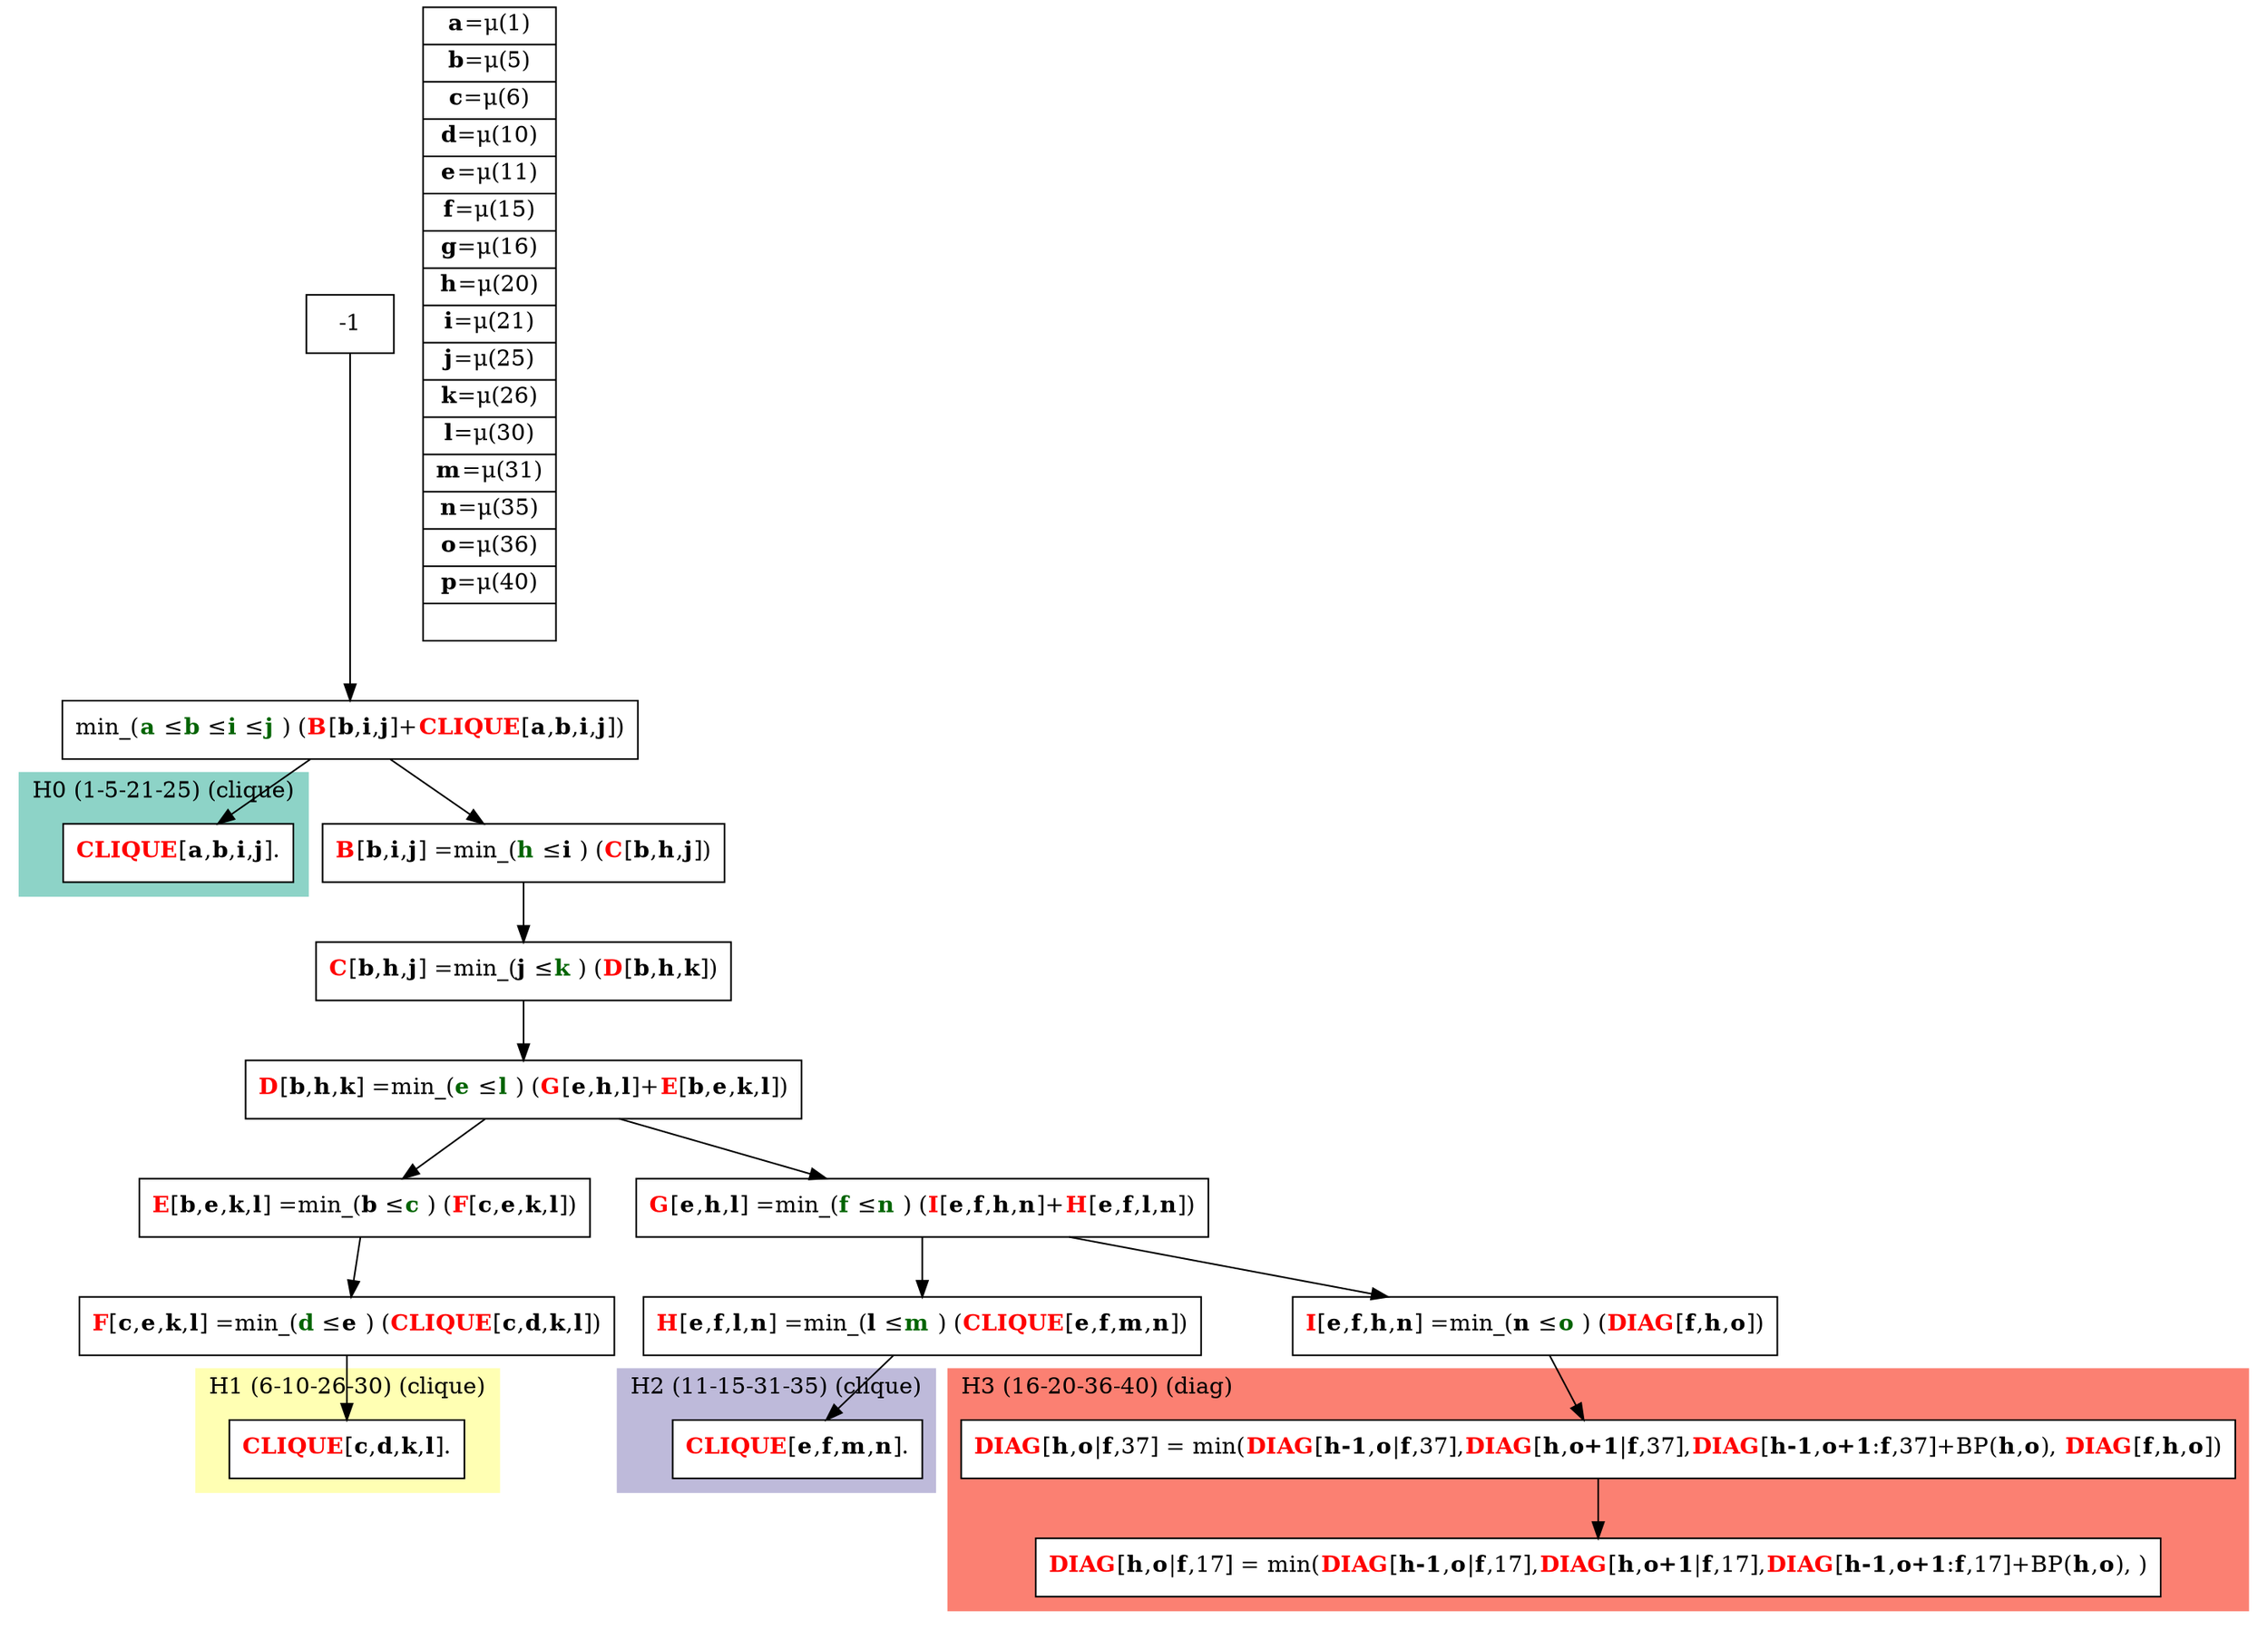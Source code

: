 digraph G {
    node [shape=box];
    subgraph cluster0 {
        node [style=filled,fillcolor=white];
        labeljust="l";
        style=filled;
        color="#8DD3C7";
        H0_0;
        label="H0 (1-5-21-25) (clique)";
    }
    subgraph cluster1 {
        node [style=filled,fillcolor=white];
        labeljust="l";
        style=filled;
        color="#FFFFB3";
        H1_0;
        label="H1 (6-10-26-30) (clique)";
    }
    subgraph cluster2 {
        node [style=filled,fillcolor=white];
        labeljust="l";
        style=filled;
        color="#BEBADA";
        H2_0;
        label="H2 (11-15-31-35) (clique)";
    }
    subgraph cluster3 {
        node [style=filled,fillcolor=white];
        labeljust="l";
        style=filled;
        color="#FB8072";
        H3_7 -> H3_0;
        label="H3 (16-20-36-40) (diag)";
    }
     1 [shape=record,label= <{min_(<FONT COLOR="DARKGREEN"><b>a</b></FONT> &le;<FONT COLOR="DARKGREEN"><b>b</b></FONT> &le;<FONT COLOR="DARKGREEN"><b>i</b></FONT> &le;<FONT COLOR="DARKGREEN"><b>j</b></FONT> ) (<FONT COLOR="RED"><b>B</b></FONT>[<b>b</b>,<b>i</b>,<b>j</b>]+<FONT COLOR="RED"><b>CLIQUE</b></FONT>[<b>a</b>,<b>b</b>,<b>i</b>,<b>j</b>])}> ];
     -1  ->  1;
     H0_0 [shape=record,label= <{<FONT COLOR="RED"><b>CLIQUE</b></FONT>[<b>a</b>,<b>b</b>,<b>i</b>,<b>j</b>].}> ];
     1  ->  H0_0;
     28 [shape=record,label= <{<FONT COLOR="RED"><b>B</b></FONT>[<b>b</b>,<b>i</b>,<b>j</b>] =min_(<FONT COLOR="DARKGREEN"><b>h</b></FONT> &le;<b>i</b> ) (<FONT COLOR="RED"><b>C</b></FONT>[<b>b</b>,<b>h</b>,<b>j</b>])}> ];
     1  ->  28;
     27 [shape=record,label= <{<FONT COLOR="RED"><b>C</b></FONT>[<b>b</b>,<b>h</b>,<b>j</b>] =min_(<b>j</b> &le;<FONT COLOR="DARKGREEN"><b>k</b></FONT> ) (<FONT COLOR="RED"><b>D</b></FONT>[<b>b</b>,<b>h</b>,<b>k</b>])}> ];
     28  ->  27;
     17 [shape=record,label= <{<FONT COLOR="RED"><b>D</b></FONT>[<b>b</b>,<b>h</b>,<b>k</b>] =min_(<FONT COLOR="DARKGREEN"><b>e</b></FONT> &le;<FONT COLOR="DARKGREEN"><b>l</b></FONT> ) (<FONT COLOR="RED"><b>G</b></FONT>[<b>e</b>,<b>h</b>,<b>l</b>]+<FONT COLOR="RED"><b>E</b></FONT>[<b>b</b>,<b>e</b>,<b>k</b>,<b>l</b>])}> ];
     27  ->  17;
     9 [shape=record,label= <{<FONT COLOR="RED"><b>E</b></FONT>[<b>b</b>,<b>e</b>,<b>k</b>,<b>l</b>] =min_(<b>b</b> &le;<FONT COLOR="DARKGREEN"><b>c</b></FONT> ) (<FONT COLOR="RED"><b>F</b></FONT>[<b>c</b>,<b>e</b>,<b>k</b>,<b>l</b>])}> ];
     17  ->  9;
     10 [shape=record,label= <{<FONT COLOR="RED"><b>F</b></FONT>[<b>c</b>,<b>e</b>,<b>k</b>,<b>l</b>] =min_(<FONT COLOR="DARKGREEN"><b>d</b></FONT> &le;<b>e</b> ) (<FONT COLOR="RED"><b>CLIQUE</b></FONT>[<b>c</b>,<b>d</b>,<b>k</b>,<b>l</b>])}> ];
     9  ->  10;
     H1_0 [shape=record,label= <{<FONT COLOR="RED"><b>CLIQUE</b></FONT>[<b>c</b>,<b>d</b>,<b>k</b>,<b>l</b>].}> ];
     10  ->  H1_0;
     18 [shape=record,label= <{<FONT COLOR="RED"><b>G</b></FONT>[<b>e</b>,<b>h</b>,<b>l</b>] =min_(<FONT COLOR="DARKGREEN"><b>f</b></FONT> &le;<FONT COLOR="DARKGREEN"><b>n</b></FONT> ) (<FONT COLOR="RED"><b>I</b></FONT>[<b>e</b>,<b>f</b>,<b>h</b>,<b>n</b>]+<FONT COLOR="RED"><b>H</b></FONT>[<b>e</b>,<b>f</b>,<b>l</b>,<b>n</b>])}> ];
     17  ->  18;
     19 [shape=record,label= <{<FONT COLOR="RED"><b>H</b></FONT>[<b>e</b>,<b>f</b>,<b>l</b>,<b>n</b>] =min_(<b>l</b> &le;<FONT COLOR="DARKGREEN"><b>m</b></FONT> ) (<FONT COLOR="RED"><b>CLIQUE</b></FONT>[<b>e</b>,<b>f</b>,<b>m</b>,<b>n</b>])}> ];
     18  ->  19;
     H2_0 [shape=record,label= <{<FONT COLOR="RED"><b>CLIQUE</b></FONT>[<b>e</b>,<b>f</b>,<b>m</b>,<b>n</b>].}> ];
     19  ->  H2_0;
     25 [shape=record,label= <{<FONT COLOR="RED"><b>I</b></FONT>[<b>e</b>,<b>f</b>,<b>h</b>,<b>n</b>] =min_(<b>n</b> &le;<FONT COLOR="DARKGREEN"><b>o</b></FONT> ) (<FONT COLOR="RED"><b>DIAG</b></FONT>[<b>f</b>,<b>h</b>,<b>o</b>])}> ];
     18  ->  25;
     H3_7 [shape=record,label= <{<FONT COLOR="RED"><b>DIAG</b></FONT>[<b>h</b>,<b>o</b>\|<b>f</b>,37] = min(<FONT COLOR="RED"><b>DIAG</b></FONT>[<b>h-1</b>,<b>o</b>\|<b>f</b>,37],<FONT COLOR="RED"><b>DIAG</b></FONT>[<b>h</b>,<b>o+1</b>\|<b>f</b>,37],<FONT COLOR="RED"><b>DIAG</b></FONT>[<b>h-1</b>,<b>o+1</b>:<b>f</b>,37]+BP(<b>h</b>,<b>o</b>), <FONT COLOR="RED"><b>DIAG</b></FONT>[<b>f</b>,<b>h</b>,<b>o</b>])}> ];
     25  ->  H3_7;
     H3_0 [shape=record,label= <{<FONT COLOR="RED"><b>DIAG</b></FONT>[<b>h</b>,<b>o</b>\|<b>f</b>,17] = min(<FONT COLOR="RED"><b>DIAG</b></FONT>[<b>h-1</b>,<b>o</b>\|<b>f</b>,17],<FONT COLOR="RED"><b>DIAG</b></FONT>[<b>h</b>,<b>o+1</b>\|<b>f</b>,17],<FONT COLOR="RED"><b>DIAG</b></FONT>[<b>h-1</b>,<b>o+1</b>:<b>f</b>,17]+BP(<b>h</b>,<b>o</b>), )}> ];
    labels [shape=record,label= <{<b>a</b>=&#956;(1) | <b>b</b>=&#956;(5) | <b>c</b>=&#956;(6) | <b>d</b>=&#956;(10) | <b>e</b>=&#956;(11) | <b>f</b>=&#956;(15) | <b>g</b>=&#956;(16) | <b>h</b>=&#956;(20) | <b>i</b>=&#956;(21) | <b>j</b>=&#956;(25) | <b>k</b>=&#956;(26) | <b>l</b>=&#956;(30) | <b>m</b>=&#956;(31) | <b>n</b>=&#956;(35) | <b>o</b>=&#956;(36) | <b>p</b>=&#956;(40) | }> ];
}
